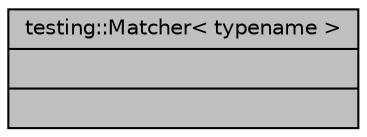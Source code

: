 digraph "testing::Matcher&lt; typename &gt;"
{
 // INTERACTIVE_SVG=YES
 // LATEX_PDF_SIZE
  edge [fontname="Helvetica",fontsize="10",labelfontname="Helvetica",labelfontsize="10"];
  node [fontname="Helvetica",fontsize="10",shape=record];
  Node1 [label="{testing::Matcher\< typename \>\n||}",height=0.2,width=0.4,color="black", fillcolor="grey75", style="filled", fontcolor="black",tooltip=" "];
}
